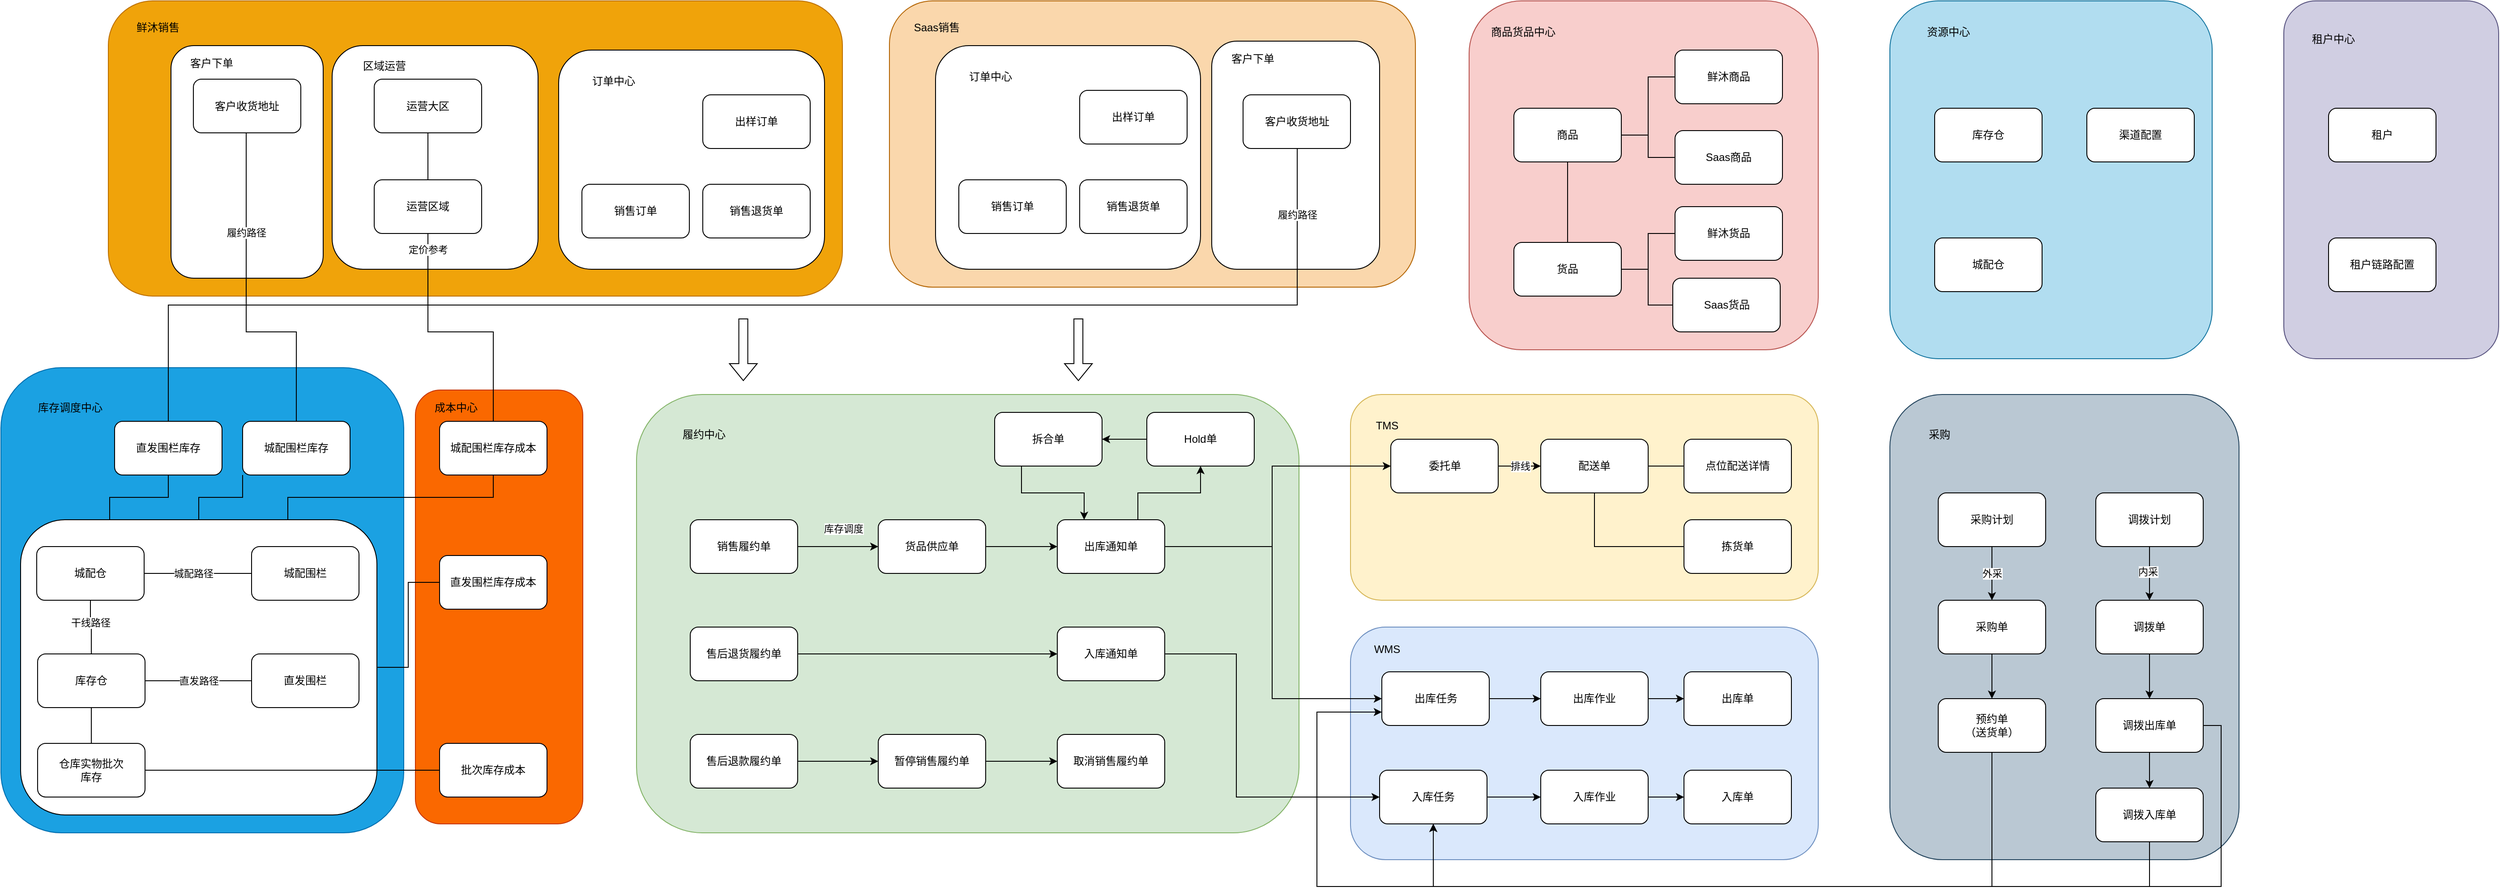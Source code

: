<mxfile version="20.8.5" type="github">
  <diagram id="9BSfSEBx7n1tUxAudPgJ" name="第 1 页">
    <mxGraphModel dx="2293" dy="921" grid="1" gridSize="10" guides="1" tooltips="1" connect="1" arrows="1" fold="1" page="1" pageScale="1" pageWidth="827" pageHeight="1169" math="0" shadow="0">
      <root>
        <mxCell id="0" />
        <mxCell id="1" parent="0" />
        <mxCell id="_SclktuzGxWFYy_Q4PIl-86" value="" style="rounded=1;whiteSpace=wrap;html=1;fillColor=#fad7ac;strokeColor=#b46504;" vertex="1" parent="1">
          <mxGeometry x="362.5" y="160" width="587.5" height="320" as="geometry" />
        </mxCell>
        <mxCell id="_SclktuzGxWFYy_Q4PIl-243" value="" style="rounded=1;whiteSpace=wrap;html=1;" vertex="1" parent="1">
          <mxGeometry x="722.5" y="205" width="187.5" height="255" as="geometry" />
        </mxCell>
        <mxCell id="_SclktuzGxWFYy_Q4PIl-111" value="" style="rounded=1;whiteSpace=wrap;html=1;fillColor=#f0a30a;fontColor=#000000;strokeColor=#BD7000;" vertex="1" parent="1">
          <mxGeometry x="-510" y="160" width="820" height="330" as="geometry" />
        </mxCell>
        <mxCell id="_SclktuzGxWFYy_Q4PIl-241" value="" style="rounded=1;whiteSpace=wrap;html=1;" vertex="1" parent="1">
          <mxGeometry x="-440" y="210" width="170" height="260" as="geometry" />
        </mxCell>
        <mxCell id="_SclktuzGxWFYy_Q4PIl-184" value="" style="rounded=1;whiteSpace=wrap;html=1;" vertex="1" parent="1">
          <mxGeometry x="414" y="210" width="296" height="250" as="geometry" />
        </mxCell>
        <mxCell id="_SclktuzGxWFYy_Q4PIl-182" value="" style="rounded=1;whiteSpace=wrap;html=1;" vertex="1" parent="1">
          <mxGeometry x="-260" y="210" width="230" height="250" as="geometry" />
        </mxCell>
        <mxCell id="_SclktuzGxWFYy_Q4PIl-158" value="" style="rounded=1;whiteSpace=wrap;html=1;fillColor=#fa6800;fontColor=#000000;strokeColor=#C73500;" vertex="1" parent="1">
          <mxGeometry x="-167" y="595" width="187" height="485" as="geometry" />
        </mxCell>
        <mxCell id="_SclktuzGxWFYy_Q4PIl-98" value="" style="rounded=1;whiteSpace=wrap;html=1;fillColor=#1ba1e2;fontColor=#ffffff;strokeColor=#006EAF;" vertex="1" parent="1">
          <mxGeometry x="-630" y="570" width="450" height="520" as="geometry" />
        </mxCell>
        <mxCell id="_SclktuzGxWFYy_Q4PIl-151" style="edgeStyle=orthogonalEdgeStyle;rounded=0;orthogonalLoop=1;jettySize=auto;html=1;exitX=0.75;exitY=0;exitDx=0;exitDy=0;endArrow=none;endFill=0;" edge="1" parent="1" source="_SclktuzGxWFYy_Q4PIl-149" target="_SclktuzGxWFYy_Q4PIl-146">
          <mxGeometry relative="1" as="geometry" />
        </mxCell>
        <mxCell id="_SclktuzGxWFYy_Q4PIl-199" style="edgeStyle=orthogonalEdgeStyle;rounded=0;orthogonalLoop=1;jettySize=auto;html=1;exitX=1;exitY=0.5;exitDx=0;exitDy=0;endArrow=none;endFill=0;" edge="1" parent="1" source="_SclktuzGxWFYy_Q4PIl-149" target="_SclktuzGxWFYy_Q4PIl-198">
          <mxGeometry relative="1" as="geometry" />
        </mxCell>
        <mxCell id="_SclktuzGxWFYy_Q4PIl-149" value="" style="rounded=1;whiteSpace=wrap;html=1;" vertex="1" parent="1">
          <mxGeometry x="-608" y="740" width="398" height="330" as="geometry" />
        </mxCell>
        <mxCell id="_SclktuzGxWFYy_Q4PIl-127" value="" style="rounded=1;whiteSpace=wrap;html=1;fillColor=#fff2cc;strokeColor=#d6b656;" vertex="1" parent="1">
          <mxGeometry x="877.5" y="600" width="522.5" height="230" as="geometry" />
        </mxCell>
        <mxCell id="_SclktuzGxWFYy_Q4PIl-96" value="" style="rounded=1;whiteSpace=wrap;html=1;fillColor=#f8cecc;strokeColor=#b85450;" vertex="1" parent="1">
          <mxGeometry x="1010" y="160" width="390" height="390" as="geometry" />
        </mxCell>
        <mxCell id="_SclktuzGxWFYy_Q4PIl-63" value="" style="rounded=1;whiteSpace=wrap;html=1;fillColor=#dae8fc;strokeColor=#6c8ebf;" vertex="1" parent="1">
          <mxGeometry x="877.5" y="860" width="522.5" height="260" as="geometry" />
        </mxCell>
        <mxCell id="_SclktuzGxWFYy_Q4PIl-49" value="" style="rounded=1;whiteSpace=wrap;html=1;fillColor=#d5e8d4;strokeColor=#82b366;" vertex="1" parent="1">
          <mxGeometry x="80" y="600" width="740" height="490" as="geometry" />
        </mxCell>
        <mxCell id="_SclktuzGxWFYy_Q4PIl-50" value="履约中心" style="text;html=1;align=center;verticalAlign=middle;resizable=0;points=[];autosize=1;strokeColor=none;fillColor=none;" vertex="1" parent="1">
          <mxGeometry x="120" y="630" width="70" height="30" as="geometry" />
        </mxCell>
        <mxCell id="_SclktuzGxWFYy_Q4PIl-56" style="edgeStyle=orthogonalEdgeStyle;rounded=0;orthogonalLoop=1;jettySize=auto;html=1;exitX=1;exitY=0.5;exitDx=0;exitDy=0;entryX=0;entryY=0.5;entryDx=0;entryDy=0;" edge="1" parent="1" source="_SclktuzGxWFYy_Q4PIl-51" target="_SclktuzGxWFYy_Q4PIl-54">
          <mxGeometry relative="1" as="geometry" />
        </mxCell>
        <mxCell id="_SclktuzGxWFYy_Q4PIl-238" value="库存调度" style="edgeLabel;html=1;align=center;verticalAlign=middle;resizable=0;points=[];" vertex="1" connectable="0" parent="_SclktuzGxWFYy_Q4PIl-56">
          <mxGeometry x="-0.162" y="4" relative="1" as="geometry">
            <mxPoint x="13" y="-16" as="offset" />
          </mxGeometry>
        </mxCell>
        <mxCell id="_SclktuzGxWFYy_Q4PIl-51" value="销售履约单" style="rounded=1;whiteSpace=wrap;html=1;" vertex="1" parent="1">
          <mxGeometry x="140" y="740" width="120" height="60" as="geometry" />
        </mxCell>
        <mxCell id="_SclktuzGxWFYy_Q4PIl-61" style="edgeStyle=orthogonalEdgeStyle;rounded=0;orthogonalLoop=1;jettySize=auto;html=1;exitX=0.75;exitY=0;exitDx=0;exitDy=0;" edge="1" parent="1" source="_SclktuzGxWFYy_Q4PIl-52" target="_SclktuzGxWFYy_Q4PIl-59">
          <mxGeometry relative="1" as="geometry" />
        </mxCell>
        <mxCell id="_SclktuzGxWFYy_Q4PIl-67" style="edgeStyle=orthogonalEdgeStyle;rounded=0;orthogonalLoop=1;jettySize=auto;html=1;exitX=1;exitY=0.5;exitDx=0;exitDy=0;entryX=0;entryY=0.5;entryDx=0;entryDy=0;" edge="1" parent="1" source="_SclktuzGxWFYy_Q4PIl-52" target="_SclktuzGxWFYy_Q4PIl-66">
          <mxGeometry relative="1" as="geometry">
            <Array as="points">
              <mxPoint x="790" y="770" />
              <mxPoint x="790" y="940" />
            </Array>
          </mxGeometry>
        </mxCell>
        <mxCell id="_SclktuzGxWFYy_Q4PIl-131" style="edgeStyle=orthogonalEdgeStyle;rounded=0;orthogonalLoop=1;jettySize=auto;html=1;exitX=1;exitY=0.5;exitDx=0;exitDy=0;entryX=0;entryY=0.5;entryDx=0;entryDy=0;endArrow=classic;endFill=1;" edge="1" parent="1" source="_SclktuzGxWFYy_Q4PIl-52" target="_SclktuzGxWFYy_Q4PIl-130">
          <mxGeometry relative="1" as="geometry">
            <Array as="points">
              <mxPoint x="790" y="770" />
              <mxPoint x="790" y="680" />
            </Array>
          </mxGeometry>
        </mxCell>
        <mxCell id="_SclktuzGxWFYy_Q4PIl-52" value="出库通知单" style="rounded=1;whiteSpace=wrap;html=1;" vertex="1" parent="1">
          <mxGeometry x="550" y="740" width="120" height="60" as="geometry" />
        </mxCell>
        <mxCell id="_SclktuzGxWFYy_Q4PIl-57" style="edgeStyle=orthogonalEdgeStyle;rounded=0;orthogonalLoop=1;jettySize=auto;html=1;exitX=1;exitY=0.5;exitDx=0;exitDy=0;entryX=0;entryY=0.5;entryDx=0;entryDy=0;" edge="1" parent="1" source="_SclktuzGxWFYy_Q4PIl-54" target="_SclktuzGxWFYy_Q4PIl-52">
          <mxGeometry relative="1" as="geometry" />
        </mxCell>
        <mxCell id="_SclktuzGxWFYy_Q4PIl-54" value="货品供应单" style="rounded=1;whiteSpace=wrap;html=1;" vertex="1" parent="1">
          <mxGeometry x="350" y="740" width="120" height="60" as="geometry" />
        </mxCell>
        <mxCell id="_SclktuzGxWFYy_Q4PIl-69" style="edgeStyle=orthogonalEdgeStyle;rounded=0;orthogonalLoop=1;jettySize=auto;html=1;exitX=1;exitY=0.5;exitDx=0;exitDy=0;entryX=0;entryY=0.5;entryDx=0;entryDy=0;" edge="1" parent="1" source="_SclktuzGxWFYy_Q4PIl-55" target="_SclktuzGxWFYy_Q4PIl-68">
          <mxGeometry relative="1" as="geometry">
            <Array as="points">
              <mxPoint x="750" y="890" />
              <mxPoint x="750" y="1050" />
            </Array>
          </mxGeometry>
        </mxCell>
        <mxCell id="_SclktuzGxWFYy_Q4PIl-55" value="入库通知单" style="rounded=1;whiteSpace=wrap;html=1;" vertex="1" parent="1">
          <mxGeometry x="550" y="860" width="120" height="60" as="geometry" />
        </mxCell>
        <mxCell id="_SclktuzGxWFYy_Q4PIl-62" style="edgeStyle=orthogonalEdgeStyle;rounded=0;orthogonalLoop=1;jettySize=auto;html=1;exitX=0;exitY=0.5;exitDx=0;exitDy=0;" edge="1" parent="1" source="_SclktuzGxWFYy_Q4PIl-59" target="_SclktuzGxWFYy_Q4PIl-60">
          <mxGeometry relative="1" as="geometry" />
        </mxCell>
        <mxCell id="_SclktuzGxWFYy_Q4PIl-59" value="Hold单" style="rounded=1;whiteSpace=wrap;html=1;" vertex="1" parent="1">
          <mxGeometry x="650" y="620" width="120" height="60" as="geometry" />
        </mxCell>
        <mxCell id="_SclktuzGxWFYy_Q4PIl-64" style="edgeStyle=orthogonalEdgeStyle;rounded=0;orthogonalLoop=1;jettySize=auto;html=1;exitX=0.25;exitY=1;exitDx=0;exitDy=0;entryX=0.25;entryY=0;entryDx=0;entryDy=0;" edge="1" parent="1" source="_SclktuzGxWFYy_Q4PIl-60" target="_SclktuzGxWFYy_Q4PIl-52">
          <mxGeometry relative="1" as="geometry" />
        </mxCell>
        <mxCell id="_SclktuzGxWFYy_Q4PIl-60" value="拆合单" style="rounded=1;whiteSpace=wrap;html=1;" vertex="1" parent="1">
          <mxGeometry x="480" y="620" width="120" height="60" as="geometry" />
        </mxCell>
        <mxCell id="_SclktuzGxWFYy_Q4PIl-65" value="WMS" style="text;html=1;align=center;verticalAlign=middle;resizable=0;points=[];autosize=1;strokeColor=none;fillColor=none;" vertex="1" parent="1">
          <mxGeometry x="892.5" y="870" width="50" height="30" as="geometry" />
        </mxCell>
        <mxCell id="_SclktuzGxWFYy_Q4PIl-71" style="edgeStyle=orthogonalEdgeStyle;rounded=0;orthogonalLoop=1;jettySize=auto;html=1;exitX=1;exitY=0.5;exitDx=0;exitDy=0;entryX=0;entryY=0.5;entryDx=0;entryDy=0;" edge="1" parent="1" source="_SclktuzGxWFYy_Q4PIl-66" target="_SclktuzGxWFYy_Q4PIl-72">
          <mxGeometry relative="1" as="geometry" />
        </mxCell>
        <mxCell id="_SclktuzGxWFYy_Q4PIl-66" value="出库任务" style="rounded=1;whiteSpace=wrap;html=1;" vertex="1" parent="1">
          <mxGeometry x="912.5" y="910" width="120" height="60" as="geometry" />
        </mxCell>
        <mxCell id="_SclktuzGxWFYy_Q4PIl-76" style="edgeStyle=orthogonalEdgeStyle;rounded=0;orthogonalLoop=1;jettySize=auto;html=1;exitX=1;exitY=0.5;exitDx=0;exitDy=0;" edge="1" parent="1" source="_SclktuzGxWFYy_Q4PIl-68" target="_SclktuzGxWFYy_Q4PIl-74">
          <mxGeometry relative="1" as="geometry" />
        </mxCell>
        <mxCell id="_SclktuzGxWFYy_Q4PIl-68" value="入库任务" style="rounded=1;whiteSpace=wrap;html=1;" vertex="1" parent="1">
          <mxGeometry x="910" y="1020" width="120" height="60" as="geometry" />
        </mxCell>
        <mxCell id="_SclktuzGxWFYy_Q4PIl-70" value="出库单" style="rounded=1;whiteSpace=wrap;html=1;" vertex="1" parent="1">
          <mxGeometry x="1250" y="910" width="120" height="60" as="geometry" />
        </mxCell>
        <mxCell id="_SclktuzGxWFYy_Q4PIl-73" style="edgeStyle=orthogonalEdgeStyle;rounded=0;orthogonalLoop=1;jettySize=auto;html=1;exitX=1;exitY=0.5;exitDx=0;exitDy=0;" edge="1" parent="1" source="_SclktuzGxWFYy_Q4PIl-72" target="_SclktuzGxWFYy_Q4PIl-70">
          <mxGeometry relative="1" as="geometry" />
        </mxCell>
        <mxCell id="_SclktuzGxWFYy_Q4PIl-72" value="出库作业" style="rounded=1;whiteSpace=wrap;html=1;" vertex="1" parent="1">
          <mxGeometry x="1090" y="910" width="120" height="60" as="geometry" />
        </mxCell>
        <mxCell id="_SclktuzGxWFYy_Q4PIl-77" style="edgeStyle=orthogonalEdgeStyle;rounded=0;orthogonalLoop=1;jettySize=auto;html=1;exitX=1;exitY=0.5;exitDx=0;exitDy=0;entryX=0;entryY=0.5;entryDx=0;entryDy=0;" edge="1" parent="1" source="_SclktuzGxWFYy_Q4PIl-74" target="_SclktuzGxWFYy_Q4PIl-75">
          <mxGeometry relative="1" as="geometry" />
        </mxCell>
        <mxCell id="_SclktuzGxWFYy_Q4PIl-74" value="入库作业" style="rounded=1;whiteSpace=wrap;html=1;" vertex="1" parent="1">
          <mxGeometry x="1090" y="1020" width="120" height="60" as="geometry" />
        </mxCell>
        <mxCell id="_SclktuzGxWFYy_Q4PIl-75" value="入库单" style="rounded=1;whiteSpace=wrap;html=1;" vertex="1" parent="1">
          <mxGeometry x="1250" y="1020" width="120" height="60" as="geometry" />
        </mxCell>
        <mxCell id="_SclktuzGxWFYy_Q4PIl-132" style="edgeStyle=orthogonalEdgeStyle;rounded=0;orthogonalLoop=1;jettySize=auto;html=1;exitX=0.5;exitY=1;exitDx=0;exitDy=0;endArrow=none;endFill=0;" edge="1" parent="1" source="_SclktuzGxWFYy_Q4PIl-78" target="_SclktuzGxWFYy_Q4PIl-79">
          <mxGeometry relative="1" as="geometry" />
        </mxCell>
        <mxCell id="_SclktuzGxWFYy_Q4PIl-137" style="edgeStyle=orthogonalEdgeStyle;rounded=0;orthogonalLoop=1;jettySize=auto;html=1;exitX=1;exitY=0.5;exitDx=0;exitDy=0;entryX=0;entryY=0.5;entryDx=0;entryDy=0;endArrow=none;endFill=0;" edge="1" parent="1" source="_SclktuzGxWFYy_Q4PIl-78" target="_SclktuzGxWFYy_Q4PIl-134">
          <mxGeometry relative="1" as="geometry" />
        </mxCell>
        <mxCell id="_SclktuzGxWFYy_Q4PIl-138" style="edgeStyle=orthogonalEdgeStyle;rounded=0;orthogonalLoop=1;jettySize=auto;html=1;exitX=1;exitY=0.5;exitDx=0;exitDy=0;entryX=0;entryY=0.5;entryDx=0;entryDy=0;endArrow=none;endFill=0;" edge="1" parent="1" source="_SclktuzGxWFYy_Q4PIl-78" target="_SclktuzGxWFYy_Q4PIl-135">
          <mxGeometry relative="1" as="geometry" />
        </mxCell>
        <mxCell id="_SclktuzGxWFYy_Q4PIl-78" value="商品" style="rounded=1;whiteSpace=wrap;html=1;" vertex="1" parent="1">
          <mxGeometry x="1060" y="280" width="120" height="60" as="geometry" />
        </mxCell>
        <mxCell id="_SclktuzGxWFYy_Q4PIl-141" style="edgeStyle=orthogonalEdgeStyle;rounded=0;orthogonalLoop=1;jettySize=auto;html=1;exitX=1;exitY=0.5;exitDx=0;exitDy=0;entryX=0;entryY=0.5;entryDx=0;entryDy=0;endArrow=none;endFill=0;" edge="1" parent="1" source="_SclktuzGxWFYy_Q4PIl-79" target="_SclktuzGxWFYy_Q4PIl-140">
          <mxGeometry relative="1" as="geometry" />
        </mxCell>
        <mxCell id="_SclktuzGxWFYy_Q4PIl-142" style="edgeStyle=orthogonalEdgeStyle;rounded=0;orthogonalLoop=1;jettySize=auto;html=1;exitX=1;exitY=0.5;exitDx=0;exitDy=0;endArrow=none;endFill=0;" edge="1" parent="1" source="_SclktuzGxWFYy_Q4PIl-79" target="_SclktuzGxWFYy_Q4PIl-139">
          <mxGeometry relative="1" as="geometry">
            <Array as="points">
              <mxPoint x="1210" y="460" />
              <mxPoint x="1210" y="500" />
            </Array>
          </mxGeometry>
        </mxCell>
        <mxCell id="_SclktuzGxWFYy_Q4PIl-79" value="货品" style="rounded=1;whiteSpace=wrap;html=1;" vertex="1" parent="1">
          <mxGeometry x="1060" y="430" width="120" height="60" as="geometry" />
        </mxCell>
        <mxCell id="_SclktuzGxWFYy_Q4PIl-103" style="edgeStyle=orthogonalEdgeStyle;rounded=0;orthogonalLoop=1;jettySize=auto;html=1;exitX=0.5;exitY=0;exitDx=0;exitDy=0;entryX=0.5;entryY=1;entryDx=0;entryDy=0;endArrow=none;endFill=0;" edge="1" parent="1" source="_SclktuzGxWFYy_Q4PIl-80" target="_SclktuzGxWFYy_Q4PIl-101">
          <mxGeometry relative="1" as="geometry" />
        </mxCell>
        <mxCell id="_SclktuzGxWFYy_Q4PIl-155" style="edgeStyle=orthogonalEdgeStyle;rounded=0;orthogonalLoop=1;jettySize=auto;html=1;exitX=1;exitY=0.5;exitDx=0;exitDy=0;endArrow=none;endFill=0;" edge="1" parent="1" source="_SclktuzGxWFYy_Q4PIl-80" target="_SclktuzGxWFYy_Q4PIl-154">
          <mxGeometry relative="1" as="geometry" />
        </mxCell>
        <mxCell id="_SclktuzGxWFYy_Q4PIl-80" value="仓库实物批次&lt;br&gt;库存" style="rounded=1;whiteSpace=wrap;html=1;" vertex="1" parent="1">
          <mxGeometry x="-589" y="990" width="120" height="60" as="geometry" />
        </mxCell>
        <mxCell id="_SclktuzGxWFYy_Q4PIl-85" value="销售订单" style="rounded=1;whiteSpace=wrap;html=1;" vertex="1" parent="1">
          <mxGeometry x="440" y="360" width="120" height="60" as="geometry" />
        </mxCell>
        <mxCell id="_SclktuzGxWFYy_Q4PIl-87" value="Saas销售" style="text;html=1;align=center;verticalAlign=middle;resizable=0;points=[];autosize=1;strokeColor=none;fillColor=none;" vertex="1" parent="1">
          <mxGeometry x="380" y="175" width="70" height="30" as="geometry" />
        </mxCell>
        <mxCell id="_SclktuzGxWFYy_Q4PIl-88" value="销售退货单" style="rounded=1;whiteSpace=wrap;html=1;" vertex="1" parent="1">
          <mxGeometry x="575" y="360" width="120" height="60" as="geometry" />
        </mxCell>
        <mxCell id="_SclktuzGxWFYy_Q4PIl-89" value="出样订单" style="rounded=1;whiteSpace=wrap;html=1;" vertex="1" parent="1">
          <mxGeometry x="575" y="260" width="120" height="60" as="geometry" />
        </mxCell>
        <mxCell id="_SclktuzGxWFYy_Q4PIl-97" value="商品货品中心" style="text;html=1;align=center;verticalAlign=middle;resizable=0;points=[];autosize=1;strokeColor=none;fillColor=none;" vertex="1" parent="1">
          <mxGeometry x="1020" y="180" width="100" height="30" as="geometry" />
        </mxCell>
        <mxCell id="_SclktuzGxWFYy_Q4PIl-99" value="库存调度中心" style="text;html=1;align=center;verticalAlign=middle;resizable=0;points=[];autosize=1;strokeColor=none;fillColor=none;" vertex="1" parent="1">
          <mxGeometry x="-603" y="600" width="100" height="30" as="geometry" />
        </mxCell>
        <mxCell id="_SclktuzGxWFYy_Q4PIl-100" value="城配围栏" style="rounded=1;whiteSpace=wrap;html=1;" vertex="1" parent="1">
          <mxGeometry x="-350" y="770" width="120" height="60" as="geometry" />
        </mxCell>
        <mxCell id="_SclktuzGxWFYy_Q4PIl-104" style="edgeStyle=orthogonalEdgeStyle;rounded=0;orthogonalLoop=1;jettySize=auto;html=1;exitX=0.5;exitY=0;exitDx=0;exitDy=0;endArrow=none;endFill=0;" edge="1" parent="1" source="_SclktuzGxWFYy_Q4PIl-101" target="_SclktuzGxWFYy_Q4PIl-102">
          <mxGeometry relative="1" as="geometry" />
        </mxCell>
        <mxCell id="_SclktuzGxWFYy_Q4PIl-106" value="干线路径" style="edgeLabel;html=1;align=center;verticalAlign=middle;resizable=0;points=[];" vertex="1" connectable="0" parent="_SclktuzGxWFYy_Q4PIl-104">
          <mxGeometry x="0.176" y="1" relative="1" as="geometry">
            <mxPoint x="1" as="offset" />
          </mxGeometry>
        </mxCell>
        <mxCell id="_SclktuzGxWFYy_Q4PIl-196" value="直发路径" style="edgeStyle=orthogonalEdgeStyle;rounded=0;orthogonalLoop=1;jettySize=auto;html=1;exitX=1;exitY=0.5;exitDx=0;exitDy=0;endArrow=none;endFill=0;" edge="1" parent="1" source="_SclktuzGxWFYy_Q4PIl-101" target="_SclktuzGxWFYy_Q4PIl-195">
          <mxGeometry relative="1" as="geometry" />
        </mxCell>
        <mxCell id="_SclktuzGxWFYy_Q4PIl-101" value="库存仓" style="rounded=1;whiteSpace=wrap;html=1;" vertex="1" parent="1">
          <mxGeometry x="-589" y="890" width="120" height="60" as="geometry" />
        </mxCell>
        <mxCell id="_SclktuzGxWFYy_Q4PIl-105" style="edgeStyle=orthogonalEdgeStyle;rounded=0;orthogonalLoop=1;jettySize=auto;html=1;exitX=1;exitY=0.5;exitDx=0;exitDy=0;endArrow=none;endFill=0;" edge="1" parent="1" source="_SclktuzGxWFYy_Q4PIl-102" target="_SclktuzGxWFYy_Q4PIl-100">
          <mxGeometry relative="1" as="geometry" />
        </mxCell>
        <mxCell id="_SclktuzGxWFYy_Q4PIl-107" value="城配路径" style="edgeLabel;html=1;align=center;verticalAlign=middle;resizable=0;points=[];" vertex="1" connectable="0" parent="_SclktuzGxWFYy_Q4PIl-105">
          <mxGeometry x="-0.258" y="-1" relative="1" as="geometry">
            <mxPoint x="10" y="-1" as="offset" />
          </mxGeometry>
        </mxCell>
        <mxCell id="_SclktuzGxWFYy_Q4PIl-102" value="城配仓" style="rounded=1;whiteSpace=wrap;html=1;" vertex="1" parent="1">
          <mxGeometry x="-590" y="770" width="120" height="60" as="geometry" />
        </mxCell>
        <mxCell id="_SclktuzGxWFYy_Q4PIl-152" style="edgeStyle=orthogonalEdgeStyle;rounded=0;orthogonalLoop=1;jettySize=auto;html=1;exitX=0.5;exitY=1;exitDx=0;exitDy=0;endArrow=none;endFill=0;" edge="1" parent="1" source="_SclktuzGxWFYy_Q4PIl-108" target="_SclktuzGxWFYy_Q4PIl-109">
          <mxGeometry relative="1" as="geometry" />
        </mxCell>
        <mxCell id="_SclktuzGxWFYy_Q4PIl-108" value="运营大区" style="rounded=1;whiteSpace=wrap;html=1;" vertex="1" parent="1">
          <mxGeometry x="-213" y="247.5" width="120" height="60" as="geometry" />
        </mxCell>
        <mxCell id="_SclktuzGxWFYy_Q4PIl-161" style="edgeStyle=orthogonalEdgeStyle;rounded=0;orthogonalLoop=1;jettySize=auto;html=1;exitX=0.5;exitY=1;exitDx=0;exitDy=0;endArrow=none;endFill=0;" edge="1" parent="1" source="_SclktuzGxWFYy_Q4PIl-109" target="_SclktuzGxWFYy_Q4PIl-146">
          <mxGeometry relative="1" as="geometry">
            <Array as="points">
              <mxPoint x="-153" y="530" />
              <mxPoint x="-80" y="530" />
            </Array>
          </mxGeometry>
        </mxCell>
        <mxCell id="_SclktuzGxWFYy_Q4PIl-162" value="定价参考" style="edgeLabel;html=1;align=center;verticalAlign=middle;resizable=0;points=[];" vertex="1" connectable="0" parent="_SclktuzGxWFYy_Q4PIl-161">
          <mxGeometry x="-0.722" y="1" relative="1" as="geometry">
            <mxPoint x="-1" y="-22" as="offset" />
          </mxGeometry>
        </mxCell>
        <mxCell id="_SclktuzGxWFYy_Q4PIl-109" value="运营区域" style="rounded=1;whiteSpace=wrap;html=1;" vertex="1" parent="1">
          <mxGeometry x="-213" y="360" width="120" height="60" as="geometry" />
        </mxCell>
        <mxCell id="_SclktuzGxWFYy_Q4PIl-112" value="鲜沐销售" style="text;html=1;align=center;verticalAlign=middle;resizable=0;points=[];autosize=1;strokeColor=none;fillColor=none;" vertex="1" parent="1">
          <mxGeometry x="-490" y="175" width="70" height="30" as="geometry" />
        </mxCell>
        <mxCell id="_SclktuzGxWFYy_Q4PIl-118" style="edgeStyle=orthogonalEdgeStyle;rounded=0;orthogonalLoop=1;jettySize=auto;html=1;exitX=1;exitY=0.5;exitDx=0;exitDy=0;endArrow=classic;endFill=1;" edge="1" parent="1" source="_SclktuzGxWFYy_Q4PIl-115" target="_SclktuzGxWFYy_Q4PIl-55">
          <mxGeometry relative="1" as="geometry" />
        </mxCell>
        <mxCell id="_SclktuzGxWFYy_Q4PIl-115" value="售后退货履约单" style="rounded=1;whiteSpace=wrap;html=1;" vertex="1" parent="1">
          <mxGeometry x="140" y="860" width="120" height="60" as="geometry" />
        </mxCell>
        <mxCell id="_SclktuzGxWFYy_Q4PIl-120" style="edgeStyle=orthogonalEdgeStyle;rounded=0;orthogonalLoop=1;jettySize=auto;html=1;exitX=1;exitY=0.5;exitDx=0;exitDy=0;endArrow=classic;endFill=1;" edge="1" parent="1" source="_SclktuzGxWFYy_Q4PIl-116" target="_SclktuzGxWFYy_Q4PIl-119">
          <mxGeometry relative="1" as="geometry" />
        </mxCell>
        <mxCell id="_SclktuzGxWFYy_Q4PIl-116" value="售后退款履约单" style="rounded=1;whiteSpace=wrap;html=1;" vertex="1" parent="1">
          <mxGeometry x="140" y="980" width="120" height="60" as="geometry" />
        </mxCell>
        <mxCell id="_SclktuzGxWFYy_Q4PIl-122" style="edgeStyle=orthogonalEdgeStyle;rounded=0;orthogonalLoop=1;jettySize=auto;html=1;exitX=1;exitY=0.5;exitDx=0;exitDy=0;endArrow=classic;endFill=1;" edge="1" parent="1" source="_SclktuzGxWFYy_Q4PIl-119" target="_SclktuzGxWFYy_Q4PIl-121">
          <mxGeometry relative="1" as="geometry" />
        </mxCell>
        <mxCell id="_SclktuzGxWFYy_Q4PIl-119" value="暂停销售履约单" style="rounded=1;whiteSpace=wrap;html=1;" vertex="1" parent="1">
          <mxGeometry x="350" y="980" width="120" height="60" as="geometry" />
        </mxCell>
        <mxCell id="_SclktuzGxWFYy_Q4PIl-121" value="取消销售履约单" style="rounded=1;whiteSpace=wrap;html=1;" vertex="1" parent="1">
          <mxGeometry x="550" y="980" width="120" height="60" as="geometry" />
        </mxCell>
        <mxCell id="_SclktuzGxWFYy_Q4PIl-128" value="TMS" style="text;html=1;align=center;verticalAlign=middle;resizable=0;points=[];autosize=1;strokeColor=none;fillColor=none;" vertex="1" parent="1">
          <mxGeometry x="892.5" y="620" width="50" height="30" as="geometry" />
        </mxCell>
        <mxCell id="_SclktuzGxWFYy_Q4PIl-173" value="排线" style="edgeStyle=orthogonalEdgeStyle;rounded=0;orthogonalLoop=1;jettySize=auto;html=1;exitX=1;exitY=0.5;exitDx=0;exitDy=0;endArrow=classic;endFill=1;" edge="1" parent="1" source="_SclktuzGxWFYy_Q4PIl-130" target="_SclktuzGxWFYy_Q4PIl-172">
          <mxGeometry relative="1" as="geometry" />
        </mxCell>
        <mxCell id="_SclktuzGxWFYy_Q4PIl-130" value="委托单" style="rounded=1;whiteSpace=wrap;html=1;" vertex="1" parent="1">
          <mxGeometry x="922.5" y="650" width="120" height="60" as="geometry" />
        </mxCell>
        <mxCell id="_SclktuzGxWFYy_Q4PIl-134" value="鲜沐商品" style="rounded=1;whiteSpace=wrap;html=1;" vertex="1" parent="1">
          <mxGeometry x="1240" y="215" width="120" height="60" as="geometry" />
        </mxCell>
        <mxCell id="_SclktuzGxWFYy_Q4PIl-135" value="Saas商品" style="rounded=1;whiteSpace=wrap;html=1;" vertex="1" parent="1">
          <mxGeometry x="1240" y="305" width="120" height="60" as="geometry" />
        </mxCell>
        <mxCell id="_SclktuzGxWFYy_Q4PIl-139" value="Saas货品" style="rounded=1;whiteSpace=wrap;html=1;" vertex="1" parent="1">
          <mxGeometry x="1237.5" y="470" width="120" height="60" as="geometry" />
        </mxCell>
        <mxCell id="_SclktuzGxWFYy_Q4PIl-140" value="鲜沐货品" style="rounded=1;whiteSpace=wrap;html=1;" vertex="1" parent="1">
          <mxGeometry x="1240" y="390" width="120" height="60" as="geometry" />
        </mxCell>
        <mxCell id="_SclktuzGxWFYy_Q4PIl-146" value="城配围栏库存成本" style="rounded=1;whiteSpace=wrap;html=1;" vertex="1" parent="1">
          <mxGeometry x="-140" y="630" width="120" height="60" as="geometry" />
        </mxCell>
        <mxCell id="_SclktuzGxWFYy_Q4PIl-154" value="批次库存成本" style="rounded=1;whiteSpace=wrap;html=1;" vertex="1" parent="1">
          <mxGeometry x="-140" y="990" width="120" height="60" as="geometry" />
        </mxCell>
        <mxCell id="_SclktuzGxWFYy_Q4PIl-157" style="edgeStyle=orthogonalEdgeStyle;rounded=0;orthogonalLoop=1;jettySize=auto;html=1;exitX=0;exitY=1;exitDx=0;exitDy=0;endArrow=none;endFill=0;" edge="1" parent="1" source="_SclktuzGxWFYy_Q4PIl-156" target="_SclktuzGxWFYy_Q4PIl-149">
          <mxGeometry relative="1" as="geometry" />
        </mxCell>
        <mxCell id="_SclktuzGxWFYy_Q4PIl-156" value="城配围栏库存" style="rounded=1;whiteSpace=wrap;html=1;" vertex="1" parent="1">
          <mxGeometry x="-360" y="630" width="120" height="60" as="geometry" />
        </mxCell>
        <mxCell id="_SclktuzGxWFYy_Q4PIl-159" value="成本中心" style="text;html=1;align=center;verticalAlign=middle;resizable=0;points=[];autosize=1;strokeColor=none;fillColor=none;" vertex="1" parent="1">
          <mxGeometry x="-157" y="600" width="70" height="30" as="geometry" />
        </mxCell>
        <mxCell id="_SclktuzGxWFYy_Q4PIl-170" value="履约路径" style="edgeStyle=orthogonalEdgeStyle;rounded=0;orthogonalLoop=1;jettySize=auto;html=1;exitX=0.5;exitY=1;exitDx=0;exitDy=0;endArrow=none;endFill=0;entryX=0.5;entryY=0;entryDx=0;entryDy=0;" edge="1" parent="1" source="_SclktuzGxWFYy_Q4PIl-163" target="_SclktuzGxWFYy_Q4PIl-156">
          <mxGeometry x="-0.405" relative="1" as="geometry">
            <Array as="points">
              <mxPoint x="-356" y="530" />
              <mxPoint x="-300" y="530" />
            </Array>
            <mxPoint y="-1" as="offset" />
          </mxGeometry>
        </mxCell>
        <mxCell id="_SclktuzGxWFYy_Q4PIl-163" value="客户收货地址" style="rounded=1;whiteSpace=wrap;html=1;" vertex="1" parent="1">
          <mxGeometry x="-415" y="247.5" width="120" height="60" as="geometry" />
        </mxCell>
        <mxCell id="_SclktuzGxWFYy_Q4PIl-175" style="edgeStyle=orthogonalEdgeStyle;rounded=0;orthogonalLoop=1;jettySize=auto;html=1;exitX=1;exitY=0.5;exitDx=0;exitDy=0;endArrow=none;endFill=0;" edge="1" parent="1" source="_SclktuzGxWFYy_Q4PIl-172" target="_SclktuzGxWFYy_Q4PIl-174">
          <mxGeometry relative="1" as="geometry" />
        </mxCell>
        <mxCell id="_SclktuzGxWFYy_Q4PIl-177" style="edgeStyle=orthogonalEdgeStyle;rounded=0;orthogonalLoop=1;jettySize=auto;html=1;exitX=0.5;exitY=1;exitDx=0;exitDy=0;entryX=0;entryY=0.5;entryDx=0;entryDy=0;endArrow=none;endFill=0;" edge="1" parent="1" source="_SclktuzGxWFYy_Q4PIl-172" target="_SclktuzGxWFYy_Q4PIl-176">
          <mxGeometry relative="1" as="geometry" />
        </mxCell>
        <mxCell id="_SclktuzGxWFYy_Q4PIl-172" value="配送单" style="rounded=1;whiteSpace=wrap;html=1;" vertex="1" parent="1">
          <mxGeometry x="1090" y="650" width="120" height="60" as="geometry" />
        </mxCell>
        <mxCell id="_SclktuzGxWFYy_Q4PIl-174" value="点位配送详情" style="rounded=1;whiteSpace=wrap;html=1;" vertex="1" parent="1">
          <mxGeometry x="1250" y="650" width="120" height="60" as="geometry" />
        </mxCell>
        <mxCell id="_SclktuzGxWFYy_Q4PIl-176" value="拣货单" style="rounded=1;whiteSpace=wrap;html=1;" vertex="1" parent="1">
          <mxGeometry x="1250" y="740" width="120" height="60" as="geometry" />
        </mxCell>
        <mxCell id="_SclktuzGxWFYy_Q4PIl-179" value="" style="shape=flexArrow;endArrow=classic;html=1;rounded=0;" edge="1" parent="1">
          <mxGeometry width="50" height="50" relative="1" as="geometry">
            <mxPoint x="199.29" y="515" as="sourcePoint" />
            <mxPoint x="199.29" y="585" as="targetPoint" />
          </mxGeometry>
        </mxCell>
        <mxCell id="_SclktuzGxWFYy_Q4PIl-180" value="" style="shape=flexArrow;endArrow=classic;html=1;rounded=0;" edge="1" parent="1">
          <mxGeometry width="50" height="50" relative="1" as="geometry">
            <mxPoint x="573.57" y="515" as="sourcePoint" />
            <mxPoint x="573.57" y="585" as="targetPoint" />
          </mxGeometry>
        </mxCell>
        <mxCell id="_SclktuzGxWFYy_Q4PIl-183" value="区域运营" style="text;html=1;align=center;verticalAlign=middle;resizable=0;points=[];autosize=1;strokeColor=none;fillColor=none;" vertex="1" parent="1">
          <mxGeometry x="-237" y="217.5" width="70" height="30" as="geometry" />
        </mxCell>
        <mxCell id="_SclktuzGxWFYy_Q4PIl-185" value="订单中心" style="text;html=1;align=center;verticalAlign=middle;resizable=0;points=[];autosize=1;strokeColor=none;fillColor=none;" vertex="1" parent="1">
          <mxGeometry x="440" y="230" width="70" height="30" as="geometry" />
        </mxCell>
        <mxCell id="_SclktuzGxWFYy_Q4PIl-188" value="" style="rounded=1;whiteSpace=wrap;html=1;" vertex="1" parent="1">
          <mxGeometry x="-7" y="215" width="297" height="245" as="geometry" />
        </mxCell>
        <mxCell id="_SclktuzGxWFYy_Q4PIl-189" value="销售订单" style="rounded=1;whiteSpace=wrap;html=1;" vertex="1" parent="1">
          <mxGeometry x="19" y="365" width="120" height="60" as="geometry" />
        </mxCell>
        <mxCell id="_SclktuzGxWFYy_Q4PIl-190" value="销售退货单" style="rounded=1;whiteSpace=wrap;html=1;" vertex="1" parent="1">
          <mxGeometry x="154" y="365" width="120" height="60" as="geometry" />
        </mxCell>
        <mxCell id="_SclktuzGxWFYy_Q4PIl-191" value="出样订单" style="rounded=1;whiteSpace=wrap;html=1;" vertex="1" parent="1">
          <mxGeometry x="154" y="265" width="120" height="60" as="geometry" />
        </mxCell>
        <mxCell id="_SclktuzGxWFYy_Q4PIl-192" value="订单中心" style="text;html=1;align=center;verticalAlign=middle;resizable=0;points=[];autosize=1;strokeColor=none;fillColor=none;" vertex="1" parent="1">
          <mxGeometry x="19" y="235" width="70" height="30" as="geometry" />
        </mxCell>
        <mxCell id="_SclktuzGxWFYy_Q4PIl-195" value="直发围栏" style="rounded=1;whiteSpace=wrap;html=1;" vertex="1" parent="1">
          <mxGeometry x="-350" y="890" width="120" height="60" as="geometry" />
        </mxCell>
        <mxCell id="_SclktuzGxWFYy_Q4PIl-198" value="直发围栏库存成本" style="rounded=1;whiteSpace=wrap;html=1;" vertex="1" parent="1">
          <mxGeometry x="-140" y="780" width="120" height="60" as="geometry" />
        </mxCell>
        <mxCell id="_SclktuzGxWFYy_Q4PIl-201" style="edgeStyle=orthogonalEdgeStyle;rounded=0;orthogonalLoop=1;jettySize=auto;html=1;exitX=0.5;exitY=1;exitDx=0;exitDy=0;entryX=0.25;entryY=0;entryDx=0;entryDy=0;endArrow=none;endFill=0;" edge="1" parent="1" source="_SclktuzGxWFYy_Q4PIl-200" target="_SclktuzGxWFYy_Q4PIl-149">
          <mxGeometry relative="1" as="geometry" />
        </mxCell>
        <mxCell id="_SclktuzGxWFYy_Q4PIl-205" style="edgeStyle=orthogonalEdgeStyle;rounded=0;orthogonalLoop=1;jettySize=auto;html=1;exitX=0.5;exitY=0;exitDx=0;exitDy=0;endArrow=none;endFill=0;" edge="1" parent="1" source="_SclktuzGxWFYy_Q4PIl-200" target="_SclktuzGxWFYy_Q4PIl-204">
          <mxGeometry relative="1" as="geometry">
            <Array as="points">
              <mxPoint x="-443" y="500" />
              <mxPoint x="818" y="500" />
            </Array>
          </mxGeometry>
        </mxCell>
        <mxCell id="_SclktuzGxWFYy_Q4PIl-240" value="履约路径" style="edgeLabel;html=1;align=center;verticalAlign=middle;resizable=0;points=[];" vertex="1" connectable="0" parent="_SclktuzGxWFYy_Q4PIl-205">
          <mxGeometry x="0.906" relative="1" as="geometry">
            <mxPoint as="offset" />
          </mxGeometry>
        </mxCell>
        <mxCell id="_SclktuzGxWFYy_Q4PIl-200" value="直发围栏库存" style="rounded=1;whiteSpace=wrap;html=1;" vertex="1" parent="1">
          <mxGeometry x="-503" y="630" width="120" height="60" as="geometry" />
        </mxCell>
        <mxCell id="_SclktuzGxWFYy_Q4PIl-204" value="客户收货地址" style="rounded=1;whiteSpace=wrap;html=1;" vertex="1" parent="1">
          <mxGeometry x="757.5" y="265" width="120" height="60" as="geometry" />
        </mxCell>
        <mxCell id="_SclktuzGxWFYy_Q4PIl-206" value="" style="rounded=1;whiteSpace=wrap;html=1;fillColor=#bac8d3;strokeColor=#23445d;" vertex="1" parent="1">
          <mxGeometry x="1480" y="600" width="390" height="520" as="geometry" />
        </mxCell>
        <mxCell id="_SclktuzGxWFYy_Q4PIl-207" value="采购" style="text;html=1;align=center;verticalAlign=middle;resizable=0;points=[];autosize=1;strokeColor=none;fillColor=none;" vertex="1" parent="1">
          <mxGeometry x="1510" y="630" width="50" height="30" as="geometry" />
        </mxCell>
        <mxCell id="_SclktuzGxWFYy_Q4PIl-209" value="" style="rounded=1;whiteSpace=wrap;html=1;fillColor=#b1ddf0;strokeColor=#10739e;" vertex="1" parent="1">
          <mxGeometry x="1480" y="160" width="360" height="400" as="geometry" />
        </mxCell>
        <mxCell id="_SclktuzGxWFYy_Q4PIl-210" value="资源中心" style="text;html=1;align=center;verticalAlign=middle;resizable=0;points=[];autosize=1;strokeColor=none;fillColor=none;" vertex="1" parent="1">
          <mxGeometry x="1510" y="180" width="70" height="30" as="geometry" />
        </mxCell>
        <mxCell id="_SclktuzGxWFYy_Q4PIl-211" value="库存仓" style="rounded=1;whiteSpace=wrap;html=1;" vertex="1" parent="1">
          <mxGeometry x="1530" y="280" width="120" height="60" as="geometry" />
        </mxCell>
        <mxCell id="_SclktuzGxWFYy_Q4PIl-212" value="城配仓" style="rounded=1;whiteSpace=wrap;html=1;" vertex="1" parent="1">
          <mxGeometry x="1530" y="425" width="120" height="60" as="geometry" />
        </mxCell>
        <mxCell id="_SclktuzGxWFYy_Q4PIl-215" style="edgeStyle=orthogonalEdgeStyle;rounded=0;orthogonalLoop=1;jettySize=auto;html=1;exitX=0.5;exitY=1;exitDx=0;exitDy=0;entryX=0.5;entryY=0;entryDx=0;entryDy=0;endArrow=classic;endFill=1;" edge="1" parent="1" source="_SclktuzGxWFYy_Q4PIl-213" target="_SclktuzGxWFYy_Q4PIl-214">
          <mxGeometry relative="1" as="geometry" />
        </mxCell>
        <mxCell id="_SclktuzGxWFYy_Q4PIl-217" value="外采" style="edgeLabel;html=1;align=center;verticalAlign=middle;resizable=0;points=[];" vertex="1" connectable="0" parent="_SclktuzGxWFYy_Q4PIl-215">
          <mxGeometry x="0.177" y="-4" relative="1" as="geometry">
            <mxPoint x="4" y="-6" as="offset" />
          </mxGeometry>
        </mxCell>
        <mxCell id="_SclktuzGxWFYy_Q4PIl-213" value="采购计划" style="rounded=1;whiteSpace=wrap;html=1;" vertex="1" parent="1">
          <mxGeometry x="1534" y="710" width="120" height="60" as="geometry" />
        </mxCell>
        <mxCell id="_SclktuzGxWFYy_Q4PIl-221" style="edgeStyle=orthogonalEdgeStyle;rounded=0;orthogonalLoop=1;jettySize=auto;html=1;exitX=0.5;exitY=1;exitDx=0;exitDy=0;endArrow=classic;endFill=1;" edge="1" parent="1" source="_SclktuzGxWFYy_Q4PIl-214" target="_SclktuzGxWFYy_Q4PIl-220">
          <mxGeometry relative="1" as="geometry" />
        </mxCell>
        <mxCell id="_SclktuzGxWFYy_Q4PIl-214" value="采购单" style="rounded=1;whiteSpace=wrap;html=1;" vertex="1" parent="1">
          <mxGeometry x="1534" y="830" width="120" height="60" as="geometry" />
        </mxCell>
        <mxCell id="_SclktuzGxWFYy_Q4PIl-223" style="edgeStyle=orthogonalEdgeStyle;rounded=0;orthogonalLoop=1;jettySize=auto;html=1;exitX=0.5;exitY=1;exitDx=0;exitDy=0;entryX=0.5;entryY=0;entryDx=0;entryDy=0;endArrow=classic;endFill=1;" edge="1" parent="1" source="_SclktuzGxWFYy_Q4PIl-216" target="_SclktuzGxWFYy_Q4PIl-222">
          <mxGeometry relative="1" as="geometry" />
        </mxCell>
        <mxCell id="_SclktuzGxWFYy_Q4PIl-224" value="内采" style="edgeLabel;html=1;align=center;verticalAlign=middle;resizable=0;points=[];" vertex="1" connectable="0" parent="_SclktuzGxWFYy_Q4PIl-223">
          <mxGeometry x="-0.081" y="-2" relative="1" as="geometry">
            <mxPoint as="offset" />
          </mxGeometry>
        </mxCell>
        <mxCell id="_SclktuzGxWFYy_Q4PIl-216" value="调拨计划" style="rounded=1;whiteSpace=wrap;html=1;" vertex="1" parent="1">
          <mxGeometry x="1710" y="710" width="120" height="60" as="geometry" />
        </mxCell>
        <mxCell id="_SclktuzGxWFYy_Q4PIl-225" style="edgeStyle=orthogonalEdgeStyle;rounded=0;orthogonalLoop=1;jettySize=auto;html=1;exitX=0.5;exitY=1;exitDx=0;exitDy=0;entryX=0.5;entryY=1;entryDx=0;entryDy=0;endArrow=classic;endFill=1;" edge="1" parent="1" source="_SclktuzGxWFYy_Q4PIl-220" target="_SclktuzGxWFYy_Q4PIl-68">
          <mxGeometry relative="1" as="geometry">
            <Array as="points">
              <mxPoint x="1594" y="1150" />
              <mxPoint x="970" y="1150" />
            </Array>
          </mxGeometry>
        </mxCell>
        <mxCell id="_SclktuzGxWFYy_Q4PIl-220" value="预约单&lt;br&gt;（送货单）" style="rounded=1;whiteSpace=wrap;html=1;" vertex="1" parent="1">
          <mxGeometry x="1534" y="940" width="120" height="60" as="geometry" />
        </mxCell>
        <mxCell id="_SclktuzGxWFYy_Q4PIl-228" style="edgeStyle=orthogonalEdgeStyle;rounded=0;orthogonalLoop=1;jettySize=auto;html=1;exitX=0.5;exitY=1;exitDx=0;exitDy=0;endArrow=classic;endFill=1;" edge="1" parent="1" source="_SclktuzGxWFYy_Q4PIl-222" target="_SclktuzGxWFYy_Q4PIl-226">
          <mxGeometry relative="1" as="geometry" />
        </mxCell>
        <mxCell id="_SclktuzGxWFYy_Q4PIl-222" value="调拨单" style="rounded=1;whiteSpace=wrap;html=1;" vertex="1" parent="1">
          <mxGeometry x="1710" y="830" width="120" height="60" as="geometry" />
        </mxCell>
        <mxCell id="_SclktuzGxWFYy_Q4PIl-229" style="edgeStyle=orthogonalEdgeStyle;rounded=0;orthogonalLoop=1;jettySize=auto;html=1;exitX=0.5;exitY=1;exitDx=0;exitDy=0;entryX=0.5;entryY=0;entryDx=0;entryDy=0;endArrow=classic;endFill=1;" edge="1" parent="1" source="_SclktuzGxWFYy_Q4PIl-226" target="_SclktuzGxWFYy_Q4PIl-227">
          <mxGeometry relative="1" as="geometry" />
        </mxCell>
        <mxCell id="_SclktuzGxWFYy_Q4PIl-232" style="edgeStyle=orthogonalEdgeStyle;rounded=0;orthogonalLoop=1;jettySize=auto;html=1;exitX=1;exitY=0.5;exitDx=0;exitDy=0;entryX=0;entryY=0.75;entryDx=0;entryDy=0;endArrow=classic;endFill=1;" edge="1" parent="1" source="_SclktuzGxWFYy_Q4PIl-226" target="_SclktuzGxWFYy_Q4PIl-66">
          <mxGeometry relative="1" as="geometry">
            <Array as="points">
              <mxPoint x="1850" y="970" />
              <mxPoint x="1850" y="1150" />
              <mxPoint x="840" y="1150" />
              <mxPoint x="840" y="955" />
            </Array>
          </mxGeometry>
        </mxCell>
        <mxCell id="_SclktuzGxWFYy_Q4PIl-226" value="调拨出库单" style="rounded=1;whiteSpace=wrap;html=1;" vertex="1" parent="1">
          <mxGeometry x="1710" y="940" width="120" height="60" as="geometry" />
        </mxCell>
        <mxCell id="_SclktuzGxWFYy_Q4PIl-230" style="edgeStyle=orthogonalEdgeStyle;rounded=0;orthogonalLoop=1;jettySize=auto;html=1;exitX=0.5;exitY=1;exitDx=0;exitDy=0;entryX=0.5;entryY=1;entryDx=0;entryDy=0;endArrow=classic;endFill=1;" edge="1" parent="1" source="_SclktuzGxWFYy_Q4PIl-227" target="_SclktuzGxWFYy_Q4PIl-68">
          <mxGeometry relative="1" as="geometry">
            <Array as="points">
              <mxPoint x="1770" y="1150" />
              <mxPoint x="970" y="1150" />
            </Array>
          </mxGeometry>
        </mxCell>
        <mxCell id="_SclktuzGxWFYy_Q4PIl-227" value="调拨入库单" style="rounded=1;whiteSpace=wrap;html=1;" vertex="1" parent="1">
          <mxGeometry x="1710" y="1040" width="120" height="60" as="geometry" />
        </mxCell>
        <mxCell id="_SclktuzGxWFYy_Q4PIl-233" value="" style="rounded=1;whiteSpace=wrap;html=1;fillColor=#d0cee2;strokeColor=#56517e;" vertex="1" parent="1">
          <mxGeometry x="1920" y="160" width="240" height="400" as="geometry" />
        </mxCell>
        <mxCell id="_SclktuzGxWFYy_Q4PIl-234" value="租户中心" style="text;html=1;align=center;verticalAlign=middle;resizable=0;points=[];autosize=1;strokeColor=none;fillColor=none;" vertex="1" parent="1">
          <mxGeometry x="1940" y="187.5" width="70" height="30" as="geometry" />
        </mxCell>
        <mxCell id="_SclktuzGxWFYy_Q4PIl-235" value="租户" style="rounded=1;whiteSpace=wrap;html=1;" vertex="1" parent="1">
          <mxGeometry x="1970" y="280" width="120" height="60" as="geometry" />
        </mxCell>
        <mxCell id="_SclktuzGxWFYy_Q4PIl-236" value="租户链路配置" style="rounded=1;whiteSpace=wrap;html=1;" vertex="1" parent="1">
          <mxGeometry x="1970" y="425" width="120" height="60" as="geometry" />
        </mxCell>
        <mxCell id="_SclktuzGxWFYy_Q4PIl-239" value="渠道配置" style="rounded=1;whiteSpace=wrap;html=1;" vertex="1" parent="1">
          <mxGeometry x="1700" y="280" width="120" height="60" as="geometry" />
        </mxCell>
        <mxCell id="_SclktuzGxWFYy_Q4PIl-242" value="客户下单" style="text;html=1;align=center;verticalAlign=middle;resizable=0;points=[];autosize=1;strokeColor=none;fillColor=none;" vertex="1" parent="1">
          <mxGeometry x="-430" y="215" width="70" height="30" as="geometry" />
        </mxCell>
        <mxCell id="_SclktuzGxWFYy_Q4PIl-244" value="客户下单" style="text;html=1;align=center;verticalAlign=middle;resizable=0;points=[];autosize=1;strokeColor=none;fillColor=none;" vertex="1" parent="1">
          <mxGeometry x="732.5" y="210" width="70" height="30" as="geometry" />
        </mxCell>
      </root>
    </mxGraphModel>
  </diagram>
</mxfile>
